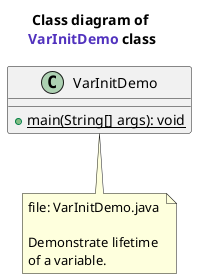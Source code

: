 @startuml
title Class diagram of \n<font name=monospace><color #5132be>VarInitDemo</color></font> class

class VarInitDemo {
    {method} + {static} main(String[] args): void
}
note bottom of VarInitDemo
    file: VarInitDemo.java
    
    Demonstrate lifetime 
    of a variable.
end note
@enduml